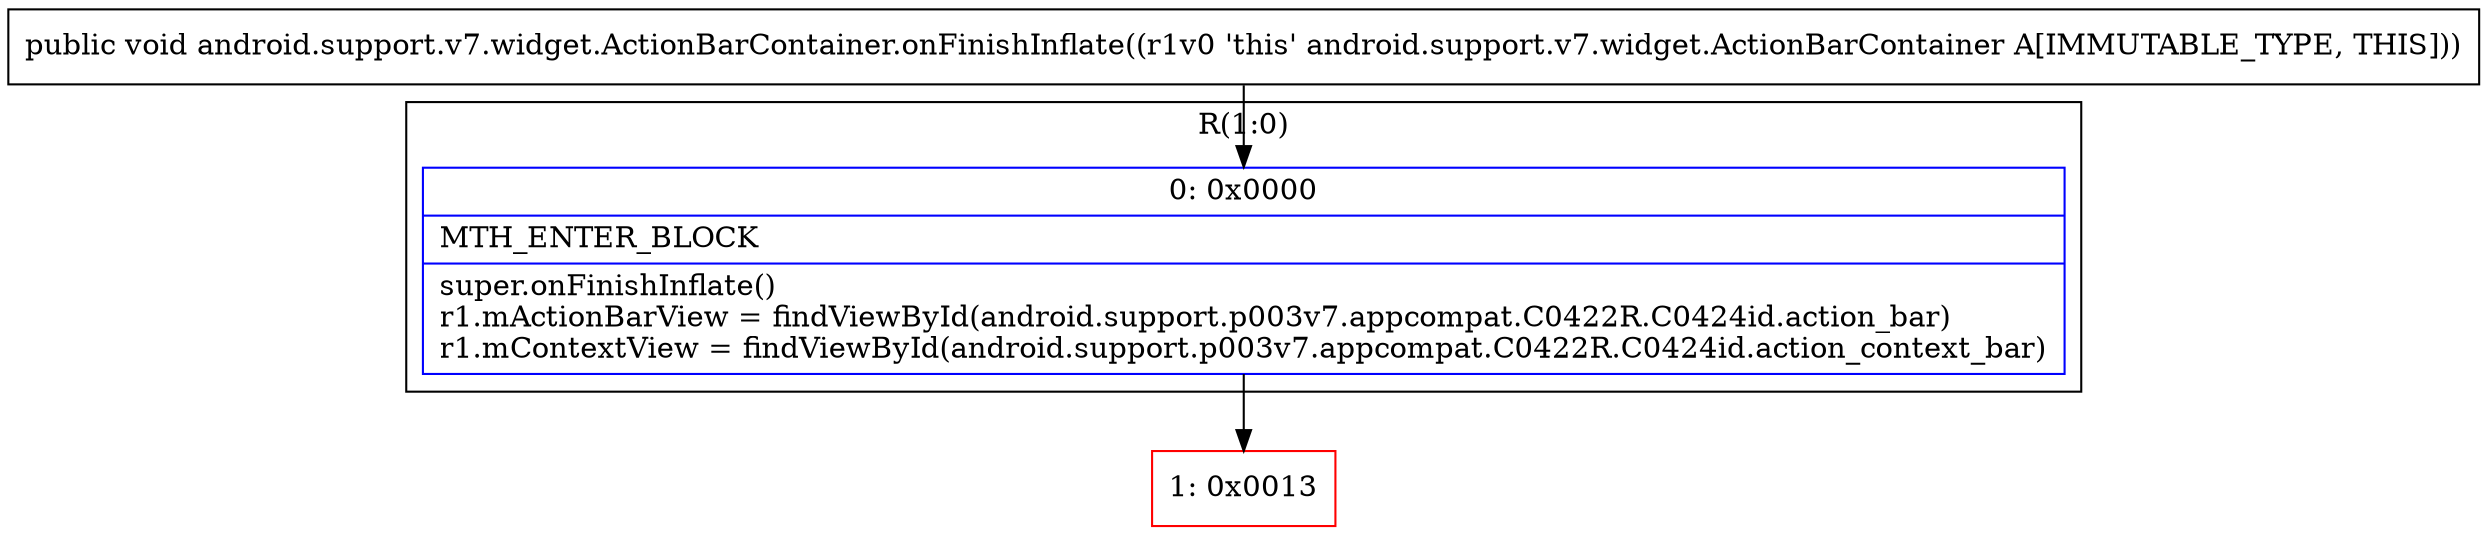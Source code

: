 digraph "CFG forandroid.support.v7.widget.ActionBarContainer.onFinishInflate()V" {
subgraph cluster_Region_783210235 {
label = "R(1:0)";
node [shape=record,color=blue];
Node_0 [shape=record,label="{0\:\ 0x0000|MTH_ENTER_BLOCK\l|super.onFinishInflate()\lr1.mActionBarView = findViewById(android.support.p003v7.appcompat.C0422R.C0424id.action_bar)\lr1.mContextView = findViewById(android.support.p003v7.appcompat.C0422R.C0424id.action_context_bar)\l}"];
}
Node_1 [shape=record,color=red,label="{1\:\ 0x0013}"];
MethodNode[shape=record,label="{public void android.support.v7.widget.ActionBarContainer.onFinishInflate((r1v0 'this' android.support.v7.widget.ActionBarContainer A[IMMUTABLE_TYPE, THIS])) }"];
MethodNode -> Node_0;
Node_0 -> Node_1;
}

